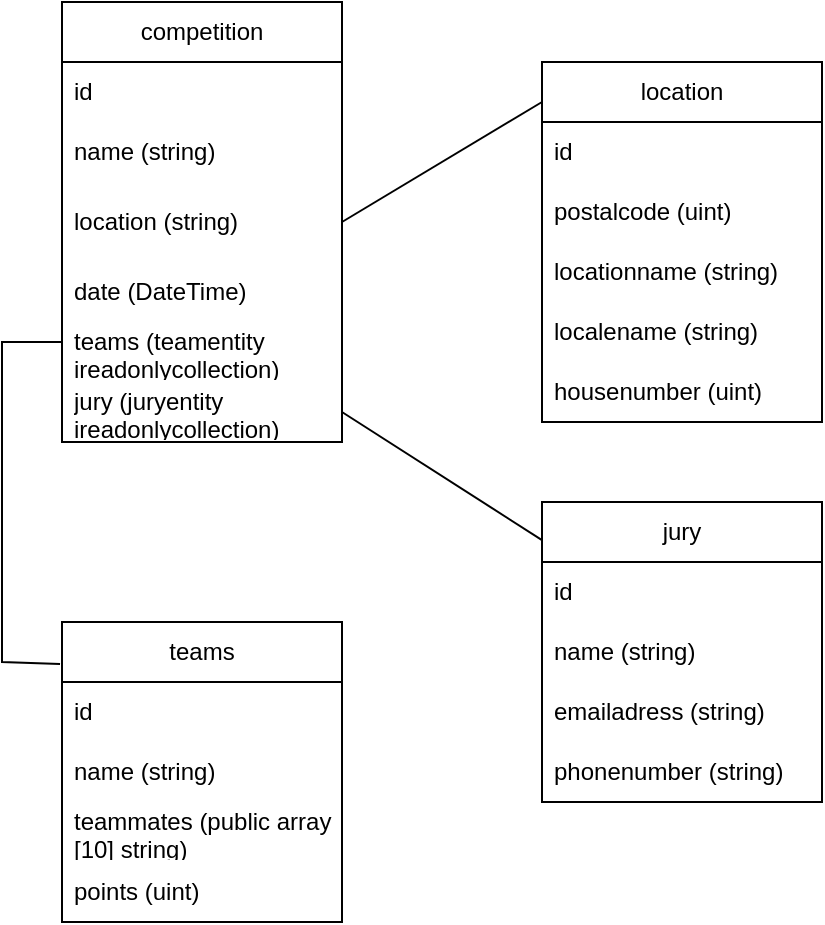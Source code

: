 <mxfile version="24.7.17">
  <diagram name="1 oldal" id="12uxejp5EMVm22pHTsjZ">
    <mxGraphModel dx="1512" dy="1179" grid="1" gridSize="10" guides="1" tooltips="1" connect="1" arrows="1" fold="1" page="0" pageScale="1" pageWidth="827" pageHeight="1169" math="0" shadow="0">
      <root>
        <mxCell id="0" />
        <mxCell id="1" parent="0" />
        <mxCell id="pwDUsW3eUKAtODSaGJ4T-5" value="competition" style="swimlane;fontStyle=0;childLayout=stackLayout;horizontal=1;startSize=30;horizontalStack=0;resizeParent=1;resizeParentMax=0;resizeLast=0;collapsible=1;marginBottom=0;whiteSpace=wrap;html=1;" vertex="1" parent="1">
          <mxGeometry x="-630" y="-90" width="140" height="220" as="geometry">
            <mxRectangle x="-630" y="-30" width="100" height="30" as="alternateBounds" />
          </mxGeometry>
        </mxCell>
        <mxCell id="pwDUsW3eUKAtODSaGJ4T-6" value="id" style="text;strokeColor=none;fillColor=none;align=left;verticalAlign=middle;spacingLeft=4;spacingRight=4;overflow=hidden;points=[[0,0.5],[1,0.5]];portConstraint=eastwest;rotatable=0;whiteSpace=wrap;html=1;" vertex="1" parent="pwDUsW3eUKAtODSaGJ4T-5">
          <mxGeometry y="30" width="140" height="30" as="geometry" />
        </mxCell>
        <mxCell id="pwDUsW3eUKAtODSaGJ4T-7" value="name (string)" style="text;strokeColor=none;fillColor=none;align=left;verticalAlign=middle;spacingLeft=4;spacingRight=4;overflow=hidden;points=[[0,0.5],[1,0.5]];portConstraint=eastwest;rotatable=0;whiteSpace=wrap;html=1;" vertex="1" parent="pwDUsW3eUKAtODSaGJ4T-5">
          <mxGeometry y="60" width="140" height="30" as="geometry" />
        </mxCell>
        <mxCell id="pwDUsW3eUKAtODSaGJ4T-8" value="location (string)" style="text;strokeColor=none;fillColor=none;align=left;verticalAlign=middle;spacingLeft=4;spacingRight=4;overflow=hidden;points=[[0,0.5],[1,0.5]];portConstraint=eastwest;rotatable=0;whiteSpace=wrap;html=1;" vertex="1" parent="pwDUsW3eUKAtODSaGJ4T-5">
          <mxGeometry y="90" width="140" height="40" as="geometry" />
        </mxCell>
        <mxCell id="pwDUsW3eUKAtODSaGJ4T-14" value="date (DateTime)" style="text;strokeColor=none;fillColor=none;align=left;verticalAlign=middle;spacingLeft=4;spacingRight=4;overflow=hidden;points=[[0,0.5],[1,0.5]];portConstraint=eastwest;rotatable=0;whiteSpace=wrap;html=1;" vertex="1" parent="pwDUsW3eUKAtODSaGJ4T-5">
          <mxGeometry y="130" width="140" height="30" as="geometry" />
        </mxCell>
        <mxCell id="pwDUsW3eUKAtODSaGJ4T-22" value="teams (teamentity ireadonlycollection)" style="text;strokeColor=none;fillColor=none;align=left;verticalAlign=middle;spacingLeft=4;spacingRight=4;overflow=hidden;points=[[0,0.5],[1,0.5]];portConstraint=eastwest;rotatable=0;whiteSpace=wrap;html=1;" vertex="1" parent="pwDUsW3eUKAtODSaGJ4T-5">
          <mxGeometry y="160" width="140" height="30" as="geometry" />
        </mxCell>
        <mxCell id="pwDUsW3eUKAtODSaGJ4T-29" value="jury (juryentity ireadonlycollection)" style="text;strokeColor=none;fillColor=none;align=left;verticalAlign=middle;spacingLeft=4;spacingRight=4;overflow=hidden;points=[[0,0.5],[1,0.5]];portConstraint=eastwest;rotatable=0;whiteSpace=wrap;html=1;" vertex="1" parent="pwDUsW3eUKAtODSaGJ4T-5">
          <mxGeometry y="190" width="140" height="30" as="geometry" />
        </mxCell>
        <mxCell id="pwDUsW3eUKAtODSaGJ4T-9" value="location" style="swimlane;fontStyle=0;childLayout=stackLayout;horizontal=1;startSize=30;horizontalStack=0;resizeParent=1;resizeParentMax=0;resizeLast=0;collapsible=1;marginBottom=0;whiteSpace=wrap;html=1;" vertex="1" parent="1">
          <mxGeometry x="-390" y="-60" width="140" height="180" as="geometry" />
        </mxCell>
        <mxCell id="pwDUsW3eUKAtODSaGJ4T-16" value="id" style="text;strokeColor=none;fillColor=none;align=left;verticalAlign=middle;spacingLeft=4;spacingRight=4;overflow=hidden;points=[[0,0.5],[1,0.5]];portConstraint=eastwest;rotatable=0;whiteSpace=wrap;html=1;" vertex="1" parent="pwDUsW3eUKAtODSaGJ4T-9">
          <mxGeometry y="30" width="140" height="30" as="geometry" />
        </mxCell>
        <mxCell id="pwDUsW3eUKAtODSaGJ4T-10" value="postalcode (uint)" style="text;strokeColor=none;fillColor=none;align=left;verticalAlign=middle;spacingLeft=4;spacingRight=4;overflow=hidden;points=[[0,0.5],[1,0.5]];portConstraint=eastwest;rotatable=0;whiteSpace=wrap;html=1;" vertex="1" parent="pwDUsW3eUKAtODSaGJ4T-9">
          <mxGeometry y="60" width="140" height="30" as="geometry" />
        </mxCell>
        <mxCell id="pwDUsW3eUKAtODSaGJ4T-11" value="locationname (string)" style="text;strokeColor=none;fillColor=none;align=left;verticalAlign=middle;spacingLeft=4;spacingRight=4;overflow=hidden;points=[[0,0.5],[1,0.5]];portConstraint=eastwest;rotatable=0;whiteSpace=wrap;html=1;" vertex="1" parent="pwDUsW3eUKAtODSaGJ4T-9">
          <mxGeometry y="90" width="140" height="30" as="geometry" />
        </mxCell>
        <mxCell id="pwDUsW3eUKAtODSaGJ4T-12" value="localename (string)" style="text;strokeColor=none;fillColor=none;align=left;verticalAlign=middle;spacingLeft=4;spacingRight=4;overflow=hidden;points=[[0,0.5],[1,0.5]];portConstraint=eastwest;rotatable=0;whiteSpace=wrap;html=1;" vertex="1" parent="pwDUsW3eUKAtODSaGJ4T-9">
          <mxGeometry y="120" width="140" height="30" as="geometry" />
        </mxCell>
        <mxCell id="pwDUsW3eUKAtODSaGJ4T-17" value="housenumber (uint)" style="text;strokeColor=none;fillColor=none;align=left;verticalAlign=middle;spacingLeft=4;spacingRight=4;overflow=hidden;points=[[0,0.5],[1,0.5]];portConstraint=eastwest;rotatable=0;whiteSpace=wrap;html=1;" vertex="1" parent="pwDUsW3eUKAtODSaGJ4T-9">
          <mxGeometry y="150" width="140" height="30" as="geometry" />
        </mxCell>
        <mxCell id="pwDUsW3eUKAtODSaGJ4T-18" value="teams" style="swimlane;fontStyle=0;childLayout=stackLayout;horizontal=1;startSize=30;horizontalStack=0;resizeParent=1;resizeParentMax=0;resizeLast=0;collapsible=1;marginBottom=0;whiteSpace=wrap;html=1;" vertex="1" parent="1">
          <mxGeometry x="-630" y="220" width="140" height="150" as="geometry" />
        </mxCell>
        <mxCell id="pwDUsW3eUKAtODSaGJ4T-19" value="id" style="text;strokeColor=none;fillColor=none;align=left;verticalAlign=middle;spacingLeft=4;spacingRight=4;overflow=hidden;points=[[0,0.5],[1,0.5]];portConstraint=eastwest;rotatable=0;whiteSpace=wrap;html=1;" vertex="1" parent="pwDUsW3eUKAtODSaGJ4T-18">
          <mxGeometry y="30" width="140" height="30" as="geometry" />
        </mxCell>
        <mxCell id="pwDUsW3eUKAtODSaGJ4T-20" value="name (string)" style="text;strokeColor=none;fillColor=none;align=left;verticalAlign=middle;spacingLeft=4;spacingRight=4;overflow=hidden;points=[[0,0.5],[1,0.5]];portConstraint=eastwest;rotatable=0;whiteSpace=wrap;html=1;" vertex="1" parent="pwDUsW3eUKAtODSaGJ4T-18">
          <mxGeometry y="60" width="140" height="30" as="geometry" />
        </mxCell>
        <mxCell id="pwDUsW3eUKAtODSaGJ4T-21" value="teammates (public array [10] string)" style="text;strokeColor=none;fillColor=none;align=left;verticalAlign=middle;spacingLeft=4;spacingRight=4;overflow=hidden;points=[[0,0.5],[1,0.5]];portConstraint=eastwest;rotatable=0;whiteSpace=wrap;html=1;" vertex="1" parent="pwDUsW3eUKAtODSaGJ4T-18">
          <mxGeometry y="90" width="140" height="30" as="geometry" />
        </mxCell>
        <mxCell id="pwDUsW3eUKAtODSaGJ4T-28" value="points (uint&lt;span style=&quot;background-color: initial;&quot;&gt;)&lt;/span&gt;" style="text;strokeColor=none;fillColor=none;align=left;verticalAlign=middle;spacingLeft=4;spacingRight=4;overflow=hidden;points=[[0,0.5],[1,0.5]];portConstraint=eastwest;rotatable=0;whiteSpace=wrap;html=1;" vertex="1" parent="pwDUsW3eUKAtODSaGJ4T-18">
          <mxGeometry y="120" width="140" height="30" as="geometry" />
        </mxCell>
        <mxCell id="pwDUsW3eUKAtODSaGJ4T-30" value="jury" style="swimlane;fontStyle=0;childLayout=stackLayout;horizontal=1;startSize=30;horizontalStack=0;resizeParent=1;resizeParentMax=0;resizeLast=0;collapsible=1;marginBottom=0;whiteSpace=wrap;html=1;" vertex="1" parent="1">
          <mxGeometry x="-390" y="160" width="140" height="150" as="geometry" />
        </mxCell>
        <mxCell id="pwDUsW3eUKAtODSaGJ4T-31" value="id" style="text;strokeColor=none;fillColor=none;align=left;verticalAlign=middle;spacingLeft=4;spacingRight=4;overflow=hidden;points=[[0,0.5],[1,0.5]];portConstraint=eastwest;rotatable=0;whiteSpace=wrap;html=1;" vertex="1" parent="pwDUsW3eUKAtODSaGJ4T-30">
          <mxGeometry y="30" width="140" height="30" as="geometry" />
        </mxCell>
        <mxCell id="pwDUsW3eUKAtODSaGJ4T-32" value="name (string)" style="text;strokeColor=none;fillColor=none;align=left;verticalAlign=middle;spacingLeft=4;spacingRight=4;overflow=hidden;points=[[0,0.5],[1,0.5]];portConstraint=eastwest;rotatable=0;whiteSpace=wrap;html=1;" vertex="1" parent="pwDUsW3eUKAtODSaGJ4T-30">
          <mxGeometry y="60" width="140" height="30" as="geometry" />
        </mxCell>
        <mxCell id="pwDUsW3eUKAtODSaGJ4T-33" value="emailadress&amp;nbsp;&lt;span style=&quot;color: rgba(0, 0, 0, 0); font-family: monospace; font-size: 0px; text-wrap: nowrap;&quot;&gt;%3CmxGraphModel%3E%3Croot%3E%3CmxCell%20id%3D%220%22%2F%3E%3CmxCell%20id%3D%221%22%20parent%3D%220%22%2F%3E%3CmxCell%20id%3D%222%22%20value%3D%22teams%20(teamentity%20ireadonlycollection)%22%20style%3D%22text%3BstrokeColor%3Dnone%3BfillColor%3Dnone%3Balign%3Dleft%3BverticalAlign%3Dmiddle%3BspacingLeft%3D4%3BspacingRight%3D4%3Boverflow%3Dhidden%3Bpoints%3D%5B%5B0%2C0.5%5D%2C%5B1%2C0.5%5D%5D%3BportConstraint%3Deastwest%3Brotatable%3D0%3BwhiteSpace%3Dwrap%3Bhtml%3D1%3B%22%20vertex%3D%221%22%20parent%3D%221%22%3E%3CmxGeometry%20x%3D%22-630%22%20y%3D%2270%22%20width%3D%22140%22%20height%3D%2230%22%20as%3D%22geometry%22%2F%3E%3C%2FmxCell%3E%3C%2Froot%3E%3C%2FmxGraphModel%3E&lt;/span&gt;(string)" style="text;strokeColor=none;fillColor=none;align=left;verticalAlign=middle;spacingLeft=4;spacingRight=4;overflow=hidden;points=[[0,0.5],[1,0.5]];portConstraint=eastwest;rotatable=0;whiteSpace=wrap;html=1;" vertex="1" parent="pwDUsW3eUKAtODSaGJ4T-30">
          <mxGeometry y="90" width="140" height="30" as="geometry" />
        </mxCell>
        <mxCell id="pwDUsW3eUKAtODSaGJ4T-37" value="phonenumber&amp;nbsp;&lt;span style=&quot;color: rgba(0, 0, 0, 0); font-family: monospace; font-size: 0px; text-wrap: nowrap;&quot;&gt;%3CmxGraphModel%3E%3Croot%3E%3CmxCell%20id%3D%220%22%2F%3E%3CmxCell%20id%3D%221%22%20parent%3D%220%22%2F%3E%3CmxCell%20id%3D%222%22%20value%3D%22teams%20(teamentity%20ireadonlycollection)%22%20style%3D%22text%3BstrokeColor%3Dnone%3BfillColor%3Dnone%3Balign%3Dleft%3BverticalAlign%3Dmiddle%3BspacingLeft%3D4%3BspacingRight%3D4%3Boverflow%3Dhidden%3Bpoints%3D%5B%5B0%2C0.5%5D%2C%5B1%2C0.5%5D%5D%3BportConstraint%3Deastwest%3Brotatable%3D0%3BwhiteSpace%3Dwrap%3Bhtml%3D1%3B%22%20vertex%3D%221%22%20parent%3D%221%22%3E%3CmxGeometry%20x%3D%22-630%22%20y%3D%2270%22%20width%3D%22140%22%20height%3D%2230%22%20as%3D%22geometry%22%2F%3E%3C%2FmxCell%3E%3C%2Froot%3E%3C%2FmxGraphModel%3E&lt;/span&gt;(string)" style="text;strokeColor=none;fillColor=none;align=left;verticalAlign=middle;spacingLeft=4;spacingRight=4;overflow=hidden;points=[[0,0.5],[1,0.5]];portConstraint=eastwest;rotatable=0;whiteSpace=wrap;html=1;" vertex="1" parent="pwDUsW3eUKAtODSaGJ4T-30">
          <mxGeometry y="120" width="140" height="30" as="geometry" />
        </mxCell>
        <mxCell id="pwDUsW3eUKAtODSaGJ4T-35" value="" style="endArrow=none;html=1;rounded=0;" edge="1" parent="1">
          <mxGeometry width="50" height="50" relative="1" as="geometry">
            <mxPoint x="-490" y="20" as="sourcePoint" />
            <mxPoint x="-390" y="-40" as="targetPoint" />
          </mxGeometry>
        </mxCell>
        <mxCell id="pwDUsW3eUKAtODSaGJ4T-38" value="" style="endArrow=none;html=1;rounded=0;entryX=0;entryY=0.127;entryDx=0;entryDy=0;entryPerimeter=0;exitX=1;exitY=0.5;exitDx=0;exitDy=0;" edge="1" parent="1" source="pwDUsW3eUKAtODSaGJ4T-29" target="pwDUsW3eUKAtODSaGJ4T-30">
          <mxGeometry width="50" height="50" relative="1" as="geometry">
            <mxPoint x="-510" y="200" as="sourcePoint" />
            <mxPoint x="-460" y="150" as="targetPoint" />
          </mxGeometry>
        </mxCell>
        <mxCell id="pwDUsW3eUKAtODSaGJ4T-39" value="" style="endArrow=none;html=1;rounded=0;exitX=0;exitY=0.5;exitDx=0;exitDy=0;entryX=-0.007;entryY=0.14;entryDx=0;entryDy=0;entryPerimeter=0;" edge="1" parent="1" target="pwDUsW3eUKAtODSaGJ4T-18">
          <mxGeometry width="50" height="50" relative="1" as="geometry">
            <mxPoint x="-630" y="80" as="sourcePoint" />
            <mxPoint x="-630" y="205" as="targetPoint" />
            <Array as="points">
              <mxPoint x="-660" y="80" />
              <mxPoint x="-660" y="240" />
            </Array>
          </mxGeometry>
        </mxCell>
      </root>
    </mxGraphModel>
  </diagram>
</mxfile>
